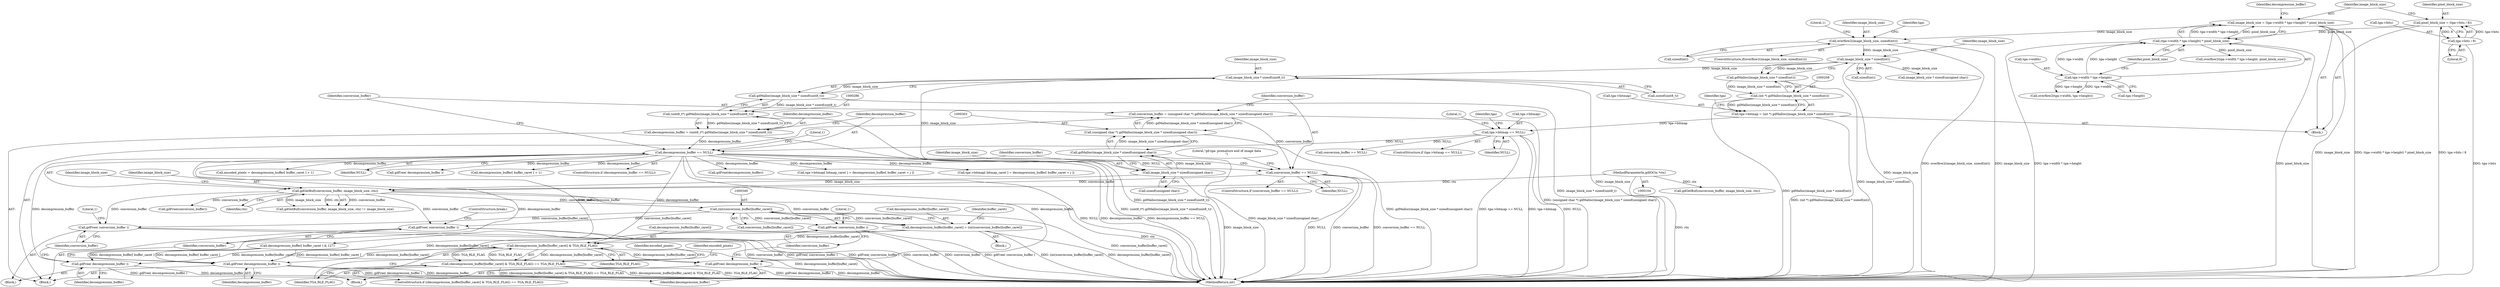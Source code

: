 digraph "0_libgd_3c2b605d72e8b080dace1d98a6e50b46c1d12186@array" {
"1000348" [label="(Call,(int)conversion_buffer[buffer_caret])"];
"1000323" [label="(Call,gdGetBuf(conversion_buffer, image_block_size, ctx))"];
"1000310" [label="(Call,conversion_buffer == NULL)"];
"1000300" [label="(Call,conversion_buffer = (unsigned char *) gdMalloc(image_block_size * sizeof(unsigned char)))"];
"1000302" [label="(Call,(unsigned char *) gdMalloc(image_block_size * sizeof(unsigned char)))"];
"1000304" [label="(Call,gdMalloc(image_block_size * sizeof(unsigned char)))"];
"1000305" [label="(Call,image_block_size * sizeof(unsigned char))"];
"1000288" [label="(Call,image_block_size * sizeof(uint8_t))"];
"1000210" [label="(Call,image_block_size * sizeof(int))"];
"1000180" [label="(Call,overflow2(image_block_size, sizeof(int)))"];
"1000117" [label="(Call,image_block_size = (tga->width * tga->height) * pixel_block_size)"];
"1000119" [label="(Call,(tga->width * tga->height) * pixel_block_size)"];
"1000120" [label="(Call,tga->width * tga->height)"];
"1000109" [label="(Call,pixel_block_size = (tga->bits / 8))"];
"1000111" [label="(Call,tga->bits / 8)"];
"1000293" [label="(Call,decompression_buffer == NULL)"];
"1000283" [label="(Call,decompression_buffer = (uint8_t*) gdMalloc(image_block_size * sizeof(uint8_t)))"];
"1000285" [label="(Call,(uint8_t*) gdMalloc(image_block_size * sizeof(uint8_t)))"];
"1000287" [label="(Call,gdMalloc(image_block_size * sizeof(uint8_t)))"];
"1000215" [label="(Call,tga->bitmap == NULL)"];
"1000203" [label="(Call,tga->bitmap = (int *) gdMalloc(image_block_size * sizeof(int)))"];
"1000207" [label="(Call,(int *) gdMalloc(image_block_size * sizeof(int)))"];
"1000209" [label="(Call,gdMalloc(image_block_size * sizeof(int)))"];
"1000105" [label="(MethodParameterIn,gdIOCtx *ctx)"];
"1000344" [label="(Call,decompression_buffer[buffer_caret] = (int)conversion_buffer[buffer_caret])"];
"1000365" [label="(Call,decompression_buffer[buffer_caret] & TGA_RLE_FLAG)"];
"1000364" [label="(Call,(decompression_buffer[buffer_caret] & TGA_RLE_FLAG) == TGA_RLE_FLAG)"];
"1000398" [label="(Call,gdFree( decompression_buffer ))"];
"1000468" [label="(Call,gdFree( decompression_buffer ))"];
"1000512" [label="(Call,gdFree( decompression_buffer ))"];
"1000400" [label="(Call,gdFree( conversion_buffer ))"];
"1000470" [label="(Call,gdFree( conversion_buffer ))"];
"1000514" [label="(Call,gdFree( conversion_buffer ))"];
"1000212" [label="(Call,sizeof(int))"];
"1000209" [label="(Call,gdMalloc(image_block_size * sizeof(int)))"];
"1000115" [label="(Literal,8)"];
"1000331" [label="(Call,gdFree(decompression_buffer))"];
"1000329" [label="(Call,gdFree(conversion_buffer))"];
"1000326" [label="(Identifier,ctx)"];
"1000225" [label="(Identifier,tga)"];
"1000294" [label="(Identifier,decompression_buffer)"];
"1000310" [label="(Call,conversion_buffer == NULL)"];
"1000284" [label="(Identifier,decompression_buffer)"];
"1000375" [label="(Call,decompression_buffer[ buffer_caret ] & 127)"];
"1000105" [label="(MethodParameterIn,gdIOCtx *ctx)"];
"1000307" [label="(Call,sizeof(unsigned char))"];
"1000180" [label="(Call,overflow2(image_block_size, sizeof(int)))"];
"1000111" [label="(Call,tga->bits / 8)"];
"1000239" [label="(Call,conversion_buffer == NULL)"];
"1000121" [label="(Call,tga->width)"];
"1000366" [label="(Call,decompression_buffer[buffer_caret])"];
"1000210" [label="(Call,image_block_size * sizeof(int))"];
"1000348" [label="(Call,(int)conversion_buffer[buffer_caret])"];
"1000401" [label="(Identifier,conversion_buffer)"];
"1000118" [label="(Identifier,image_block_size)"];
"1000204" [label="(Call,tga->bitmap)"];
"1000302" [label="(Call,(unsigned char *) gdMalloc(image_block_size * sizeof(unsigned char)))"];
"1000120" [label="(Call,tga->width * tga->height)"];
"1000117" [label="(Call,image_block_size = (tga->width * tga->height) * pixel_block_size)"];
"1000513" [label="(Identifier,decompression_buffer)"];
"1000300" [label="(Call,conversion_buffer = (unsigned char *) gdMalloc(image_block_size * sizeof(unsigned char)))"];
"1000187" [label="(Literal,1)"];
"1000445" [label="(Identifier,encoded_pixels)"];
"1000248" [label="(Call,gdGetBuf(conversion_buffer, image_block_size, ctx))"];
"1000287" [label="(Call,gdMalloc(image_block_size * sizeof(uint8_t)))"];
"1000468" [label="(Call,gdFree( decompression_buffer ))"];
"1000309" [label="(ControlStructure,if (conversion_buffer == NULL))"];
"1000110" [label="(Identifier,pixel_block_size)"];
"1000515" [label="(Identifier,conversion_buffer)"];
"1000215" [label="(Call,tga->bitmap == NULL)"];
"1000181" [label="(Identifier,image_block_size)"];
"1000467" [label="(Block,)"];
"1000214" [label="(ControlStructure,if (tga->bitmap == NULL))"];
"1000154" [label="(Call,overflow2(tga->width, tga->height))"];
"1000315" [label="(Literal,\"gd-tga: premature end of image data\n\")"];
"1000306" [label="(Identifier,image_block_size)"];
"1000428" [label="(Call,tga->bitmap[ bitmap_caret ] = decompression_buffer[ buffer_caret + j ])"];
"1000519" [label="(MethodReturn,int)"];
"1000343" [label="(Block,)"];
"1000112" [label="(Call,tga->bits)"];
"1000350" [label="(Call,conversion_buffer[buffer_caret])"];
"1000354" [label="(Identifier,buffer_caret)"];
"1000369" [label="(Identifier,TGA_RLE_FLAG)"];
"1000516" [label="(ControlStructure,break;)"];
"1000119" [label="(Call,(tga->width * tga->height) * pixel_block_size)"];
"1000323" [label="(Call,gdGetBuf(conversion_buffer, image_block_size, ctx))"];
"1000324" [label="(Identifier,conversion_buffer)"];
"1000234" [label="(Call,image_block_size * sizeof(unsigned char))"];
"1000211" [label="(Identifier,image_block_size)"];
"1000345" [label="(Call,decompression_buffer[buffer_caret])"];
"1000288" [label="(Call,image_block_size * sizeof(uint8_t))"];
"1000290" [label="(Call,sizeof(uint8_t))"];
"1000514" [label="(Call,gdFree( conversion_buffer ))"];
"1000344" [label="(Call,decompression_buffer[buffer_caret] = (int)conversion_buffer[buffer_caret])"];
"1000322" [label="(Call,gdGetBuf(conversion_buffer, image_block_size, ctx) != image_block_size)"];
"1000498" [label="(Call,tga->bitmap[ bitmap_caret ] = decompression_buffer[ buffer_caret + j ])"];
"1000312" [label="(Identifier,NULL)"];
"1000444" [label="(Call,encoded_pixels = decompression_buffer[ buffer_caret ] + 1)"];
"1000397" [label="(Block,)"];
"1000203" [label="(Call,tga->bitmap = (int *) gdMalloc(image_block_size * sizeof(int)))"];
"1000192" [label="(Identifier,tga)"];
"1000471" [label="(Identifier,conversion_buffer)"];
"1000124" [label="(Call,tga->height)"];
"1000216" [label="(Call,tga->bitmap)"];
"1000295" [label="(Identifier,NULL)"];
"1000316" [label="(Call,gdFree( decompression_buffer ))"];
"1000217" [label="(Identifier,tga)"];
"1000327" [label="(Identifier,image_block_size)"];
"1000325" [label="(Identifier,image_block_size)"];
"1000512" [label="(Call,gdFree( decompression_buffer ))"];
"1000304" [label="(Call,gdMalloc(image_block_size * sizeof(unsigned char)))"];
"1000373" [label="(Identifier,encoded_pixels)"];
"1000399" [label="(Identifier,decompression_buffer)"];
"1000446" [label="(Call,decompression_buffer[ buffer_caret ] + 1)"];
"1000283" [label="(Call,decompression_buffer = (uint8_t*) gdMalloc(image_block_size * sizeof(uint8_t)))"];
"1000474" [label="(Literal,1)"];
"1000301" [label="(Identifier,conversion_buffer)"];
"1000293" [label="(Call,decompression_buffer == NULL)"];
"1000365" [label="(Call,decompression_buffer[buffer_caret] & TGA_RLE_FLAG)"];
"1000400" [label="(Call,gdFree( conversion_buffer ))"];
"1000311" [label="(Identifier,conversion_buffer)"];
"1000285" [label="(Call,(uint8_t*) gdMalloc(image_block_size * sizeof(uint8_t)))"];
"1000127" [label="(Identifier,pixel_block_size)"];
"1000469" [label="(Identifier,decompression_buffer)"];
"1000370" [label="(Identifier,TGA_RLE_FLAG)"];
"1000299" [label="(Literal,1)"];
"1000182" [label="(Call,sizeof(int))"];
"1000130" [label="(Identifier,decompression_buffer)"];
"1000404" [label="(Literal,1)"];
"1000166" [label="(Call,overflow2(tga->width * tga->height, pixel_block_size))"];
"1000179" [label="(ControlStructure,if(overflow2(image_block_size, sizeof(int))))"];
"1000289" [label="(Identifier,image_block_size)"];
"1000470" [label="(Call,gdFree( conversion_buffer ))"];
"1000107" [label="(Block,)"];
"1000207" [label="(Call,(int *) gdMalloc(image_block_size * sizeof(int)))"];
"1000227" [label="(Block,)"];
"1000219" [label="(Identifier,NULL)"];
"1000292" [label="(ControlStructure,if (decompression_buffer == NULL))"];
"1000364" [label="(Call,(decompression_buffer[buffer_caret] & TGA_RLE_FLAG) == TGA_RLE_FLAG)"];
"1000109" [label="(Call,pixel_block_size = (tga->bits / 8))"];
"1000398" [label="(Call,gdFree( decompression_buffer ))"];
"1000305" [label="(Call,image_block_size * sizeof(unsigned char))"];
"1000363" [label="(ControlStructure,if ((decompression_buffer[buffer_caret] & TGA_RLE_FLAG) == TGA_RLE_FLAG))"];
"1000222" [label="(Literal,1)"];
"1000348" -> "1000344"  [label="AST: "];
"1000348" -> "1000350"  [label="CFG: "];
"1000349" -> "1000348"  [label="AST: "];
"1000350" -> "1000348"  [label="AST: "];
"1000344" -> "1000348"  [label="CFG: "];
"1000348" -> "1000519"  [label="DDG: conversion_buffer[buffer_caret]"];
"1000348" -> "1000344"  [label="DDG: conversion_buffer[buffer_caret]"];
"1000323" -> "1000348"  [label="DDG: conversion_buffer"];
"1000348" -> "1000400"  [label="DDG: conversion_buffer[buffer_caret]"];
"1000348" -> "1000470"  [label="DDG: conversion_buffer[buffer_caret]"];
"1000348" -> "1000514"  [label="DDG: conversion_buffer[buffer_caret]"];
"1000323" -> "1000322"  [label="AST: "];
"1000323" -> "1000326"  [label="CFG: "];
"1000324" -> "1000323"  [label="AST: "];
"1000325" -> "1000323"  [label="AST: "];
"1000326" -> "1000323"  [label="AST: "];
"1000327" -> "1000323"  [label="CFG: "];
"1000323" -> "1000519"  [label="DDG: ctx"];
"1000323" -> "1000322"  [label="DDG: conversion_buffer"];
"1000323" -> "1000322"  [label="DDG: image_block_size"];
"1000323" -> "1000322"  [label="DDG: ctx"];
"1000310" -> "1000323"  [label="DDG: conversion_buffer"];
"1000305" -> "1000323"  [label="DDG: image_block_size"];
"1000105" -> "1000323"  [label="DDG: ctx"];
"1000323" -> "1000329"  [label="DDG: conversion_buffer"];
"1000323" -> "1000400"  [label="DDG: conversion_buffer"];
"1000323" -> "1000470"  [label="DDG: conversion_buffer"];
"1000323" -> "1000514"  [label="DDG: conversion_buffer"];
"1000310" -> "1000309"  [label="AST: "];
"1000310" -> "1000312"  [label="CFG: "];
"1000311" -> "1000310"  [label="AST: "];
"1000312" -> "1000310"  [label="AST: "];
"1000315" -> "1000310"  [label="CFG: "];
"1000324" -> "1000310"  [label="CFG: "];
"1000310" -> "1000519"  [label="DDG: conversion_buffer == NULL"];
"1000310" -> "1000519"  [label="DDG: NULL"];
"1000310" -> "1000519"  [label="DDG: conversion_buffer"];
"1000300" -> "1000310"  [label="DDG: conversion_buffer"];
"1000293" -> "1000310"  [label="DDG: NULL"];
"1000300" -> "1000227"  [label="AST: "];
"1000300" -> "1000302"  [label="CFG: "];
"1000301" -> "1000300"  [label="AST: "];
"1000302" -> "1000300"  [label="AST: "];
"1000311" -> "1000300"  [label="CFG: "];
"1000300" -> "1000519"  [label="DDG: (unsigned char *) gdMalloc(image_block_size * sizeof(unsigned char))"];
"1000302" -> "1000300"  [label="DDG: gdMalloc(image_block_size * sizeof(unsigned char))"];
"1000302" -> "1000304"  [label="CFG: "];
"1000303" -> "1000302"  [label="AST: "];
"1000304" -> "1000302"  [label="AST: "];
"1000302" -> "1000519"  [label="DDG: gdMalloc(image_block_size * sizeof(unsigned char))"];
"1000304" -> "1000302"  [label="DDG: image_block_size * sizeof(unsigned char)"];
"1000304" -> "1000305"  [label="CFG: "];
"1000305" -> "1000304"  [label="AST: "];
"1000304" -> "1000519"  [label="DDG: image_block_size * sizeof(unsigned char)"];
"1000305" -> "1000304"  [label="DDG: image_block_size"];
"1000305" -> "1000307"  [label="CFG: "];
"1000306" -> "1000305"  [label="AST: "];
"1000307" -> "1000305"  [label="AST: "];
"1000305" -> "1000519"  [label="DDG: image_block_size"];
"1000288" -> "1000305"  [label="DDG: image_block_size"];
"1000288" -> "1000287"  [label="AST: "];
"1000288" -> "1000290"  [label="CFG: "];
"1000289" -> "1000288"  [label="AST: "];
"1000290" -> "1000288"  [label="AST: "];
"1000287" -> "1000288"  [label="CFG: "];
"1000288" -> "1000519"  [label="DDG: image_block_size"];
"1000288" -> "1000287"  [label="DDG: image_block_size"];
"1000210" -> "1000288"  [label="DDG: image_block_size"];
"1000210" -> "1000209"  [label="AST: "];
"1000210" -> "1000212"  [label="CFG: "];
"1000211" -> "1000210"  [label="AST: "];
"1000212" -> "1000210"  [label="AST: "];
"1000209" -> "1000210"  [label="CFG: "];
"1000210" -> "1000519"  [label="DDG: image_block_size"];
"1000210" -> "1000209"  [label="DDG: image_block_size"];
"1000180" -> "1000210"  [label="DDG: image_block_size"];
"1000210" -> "1000234"  [label="DDG: image_block_size"];
"1000180" -> "1000179"  [label="AST: "];
"1000180" -> "1000182"  [label="CFG: "];
"1000181" -> "1000180"  [label="AST: "];
"1000182" -> "1000180"  [label="AST: "];
"1000187" -> "1000180"  [label="CFG: "];
"1000192" -> "1000180"  [label="CFG: "];
"1000180" -> "1000519"  [label="DDG: image_block_size"];
"1000180" -> "1000519"  [label="DDG: overflow2(image_block_size, sizeof(int))"];
"1000117" -> "1000180"  [label="DDG: image_block_size"];
"1000117" -> "1000107"  [label="AST: "];
"1000117" -> "1000119"  [label="CFG: "];
"1000118" -> "1000117"  [label="AST: "];
"1000119" -> "1000117"  [label="AST: "];
"1000130" -> "1000117"  [label="CFG: "];
"1000117" -> "1000519"  [label="DDG: image_block_size"];
"1000117" -> "1000519"  [label="DDG: (tga->width * tga->height) * pixel_block_size"];
"1000119" -> "1000117"  [label="DDG: tga->width * tga->height"];
"1000119" -> "1000117"  [label="DDG: pixel_block_size"];
"1000119" -> "1000127"  [label="CFG: "];
"1000120" -> "1000119"  [label="AST: "];
"1000127" -> "1000119"  [label="AST: "];
"1000119" -> "1000519"  [label="DDG: pixel_block_size"];
"1000119" -> "1000519"  [label="DDG: tga->width * tga->height"];
"1000120" -> "1000119"  [label="DDG: tga->width"];
"1000120" -> "1000119"  [label="DDG: tga->height"];
"1000109" -> "1000119"  [label="DDG: pixel_block_size"];
"1000119" -> "1000166"  [label="DDG: pixel_block_size"];
"1000120" -> "1000124"  [label="CFG: "];
"1000121" -> "1000120"  [label="AST: "];
"1000124" -> "1000120"  [label="AST: "];
"1000127" -> "1000120"  [label="CFG: "];
"1000120" -> "1000154"  [label="DDG: tga->width"];
"1000120" -> "1000154"  [label="DDG: tga->height"];
"1000109" -> "1000107"  [label="AST: "];
"1000109" -> "1000111"  [label="CFG: "];
"1000110" -> "1000109"  [label="AST: "];
"1000111" -> "1000109"  [label="AST: "];
"1000118" -> "1000109"  [label="CFG: "];
"1000109" -> "1000519"  [label="DDG: tga->bits / 8"];
"1000111" -> "1000109"  [label="DDG: tga->bits"];
"1000111" -> "1000109"  [label="DDG: 8"];
"1000111" -> "1000115"  [label="CFG: "];
"1000112" -> "1000111"  [label="AST: "];
"1000115" -> "1000111"  [label="AST: "];
"1000111" -> "1000519"  [label="DDG: tga->bits"];
"1000293" -> "1000292"  [label="AST: "];
"1000293" -> "1000295"  [label="CFG: "];
"1000294" -> "1000293"  [label="AST: "];
"1000295" -> "1000293"  [label="AST: "];
"1000299" -> "1000293"  [label="CFG: "];
"1000301" -> "1000293"  [label="CFG: "];
"1000293" -> "1000519"  [label="DDG: decompression_buffer"];
"1000293" -> "1000519"  [label="DDG: decompression_buffer == NULL"];
"1000293" -> "1000519"  [label="DDG: NULL"];
"1000283" -> "1000293"  [label="DDG: decompression_buffer"];
"1000215" -> "1000293"  [label="DDG: NULL"];
"1000293" -> "1000316"  [label="DDG: decompression_buffer"];
"1000293" -> "1000331"  [label="DDG: decompression_buffer"];
"1000293" -> "1000365"  [label="DDG: decompression_buffer"];
"1000293" -> "1000375"  [label="DDG: decompression_buffer"];
"1000293" -> "1000398"  [label="DDG: decompression_buffer"];
"1000293" -> "1000428"  [label="DDG: decompression_buffer"];
"1000293" -> "1000444"  [label="DDG: decompression_buffer"];
"1000293" -> "1000446"  [label="DDG: decompression_buffer"];
"1000293" -> "1000468"  [label="DDG: decompression_buffer"];
"1000293" -> "1000498"  [label="DDG: decompression_buffer"];
"1000293" -> "1000512"  [label="DDG: decompression_buffer"];
"1000283" -> "1000227"  [label="AST: "];
"1000283" -> "1000285"  [label="CFG: "];
"1000284" -> "1000283"  [label="AST: "];
"1000285" -> "1000283"  [label="AST: "];
"1000294" -> "1000283"  [label="CFG: "];
"1000283" -> "1000519"  [label="DDG: (uint8_t*) gdMalloc(image_block_size * sizeof(uint8_t))"];
"1000285" -> "1000283"  [label="DDG: gdMalloc(image_block_size * sizeof(uint8_t))"];
"1000285" -> "1000287"  [label="CFG: "];
"1000286" -> "1000285"  [label="AST: "];
"1000287" -> "1000285"  [label="AST: "];
"1000285" -> "1000519"  [label="DDG: gdMalloc(image_block_size * sizeof(uint8_t))"];
"1000287" -> "1000285"  [label="DDG: image_block_size * sizeof(uint8_t)"];
"1000287" -> "1000519"  [label="DDG: image_block_size * sizeof(uint8_t)"];
"1000215" -> "1000214"  [label="AST: "];
"1000215" -> "1000219"  [label="CFG: "];
"1000216" -> "1000215"  [label="AST: "];
"1000219" -> "1000215"  [label="AST: "];
"1000222" -> "1000215"  [label="CFG: "];
"1000225" -> "1000215"  [label="CFG: "];
"1000215" -> "1000519"  [label="DDG: tga->bitmap"];
"1000215" -> "1000519"  [label="DDG: NULL"];
"1000215" -> "1000519"  [label="DDG: tga->bitmap == NULL"];
"1000203" -> "1000215"  [label="DDG: tga->bitmap"];
"1000215" -> "1000239"  [label="DDG: NULL"];
"1000203" -> "1000107"  [label="AST: "];
"1000203" -> "1000207"  [label="CFG: "];
"1000204" -> "1000203"  [label="AST: "];
"1000207" -> "1000203"  [label="AST: "];
"1000217" -> "1000203"  [label="CFG: "];
"1000203" -> "1000519"  [label="DDG: (int *) gdMalloc(image_block_size * sizeof(int))"];
"1000207" -> "1000203"  [label="DDG: gdMalloc(image_block_size * sizeof(int))"];
"1000207" -> "1000209"  [label="CFG: "];
"1000208" -> "1000207"  [label="AST: "];
"1000209" -> "1000207"  [label="AST: "];
"1000207" -> "1000519"  [label="DDG: gdMalloc(image_block_size * sizeof(int))"];
"1000209" -> "1000207"  [label="DDG: image_block_size * sizeof(int)"];
"1000209" -> "1000519"  [label="DDG: image_block_size * sizeof(int)"];
"1000105" -> "1000104"  [label="AST: "];
"1000105" -> "1000519"  [label="DDG: ctx"];
"1000105" -> "1000248"  [label="DDG: ctx"];
"1000344" -> "1000343"  [label="AST: "];
"1000345" -> "1000344"  [label="AST: "];
"1000354" -> "1000344"  [label="CFG: "];
"1000344" -> "1000519"  [label="DDG: (int)conversion_buffer[buffer_caret]"];
"1000344" -> "1000519"  [label="DDG: decompression_buffer[buffer_caret]"];
"1000344" -> "1000365"  [label="DDG: decompression_buffer[buffer_caret]"];
"1000344" -> "1000512"  [label="DDG: decompression_buffer[buffer_caret]"];
"1000365" -> "1000364"  [label="AST: "];
"1000365" -> "1000369"  [label="CFG: "];
"1000366" -> "1000365"  [label="AST: "];
"1000369" -> "1000365"  [label="AST: "];
"1000370" -> "1000365"  [label="CFG: "];
"1000365" -> "1000519"  [label="DDG: decompression_buffer[buffer_caret]"];
"1000365" -> "1000364"  [label="DDG: decompression_buffer[buffer_caret]"];
"1000365" -> "1000364"  [label="DDG: TGA_RLE_FLAG"];
"1000364" -> "1000365"  [label="DDG: TGA_RLE_FLAG"];
"1000365" -> "1000398"  [label="DDG: decompression_buffer[buffer_caret]"];
"1000365" -> "1000468"  [label="DDG: decompression_buffer[buffer_caret]"];
"1000365" -> "1000512"  [label="DDG: decompression_buffer[buffer_caret]"];
"1000364" -> "1000363"  [label="AST: "];
"1000364" -> "1000370"  [label="CFG: "];
"1000370" -> "1000364"  [label="AST: "];
"1000373" -> "1000364"  [label="CFG: "];
"1000445" -> "1000364"  [label="CFG: "];
"1000364" -> "1000519"  [label="DDG: decompression_buffer[buffer_caret] & TGA_RLE_FLAG"];
"1000364" -> "1000519"  [label="DDG: TGA_RLE_FLAG"];
"1000364" -> "1000519"  [label="DDG: (decompression_buffer[buffer_caret] & TGA_RLE_FLAG) == TGA_RLE_FLAG"];
"1000398" -> "1000397"  [label="AST: "];
"1000398" -> "1000399"  [label="CFG: "];
"1000399" -> "1000398"  [label="AST: "];
"1000401" -> "1000398"  [label="CFG: "];
"1000398" -> "1000519"  [label="DDG: gdFree( decompression_buffer )"];
"1000398" -> "1000519"  [label="DDG: decompression_buffer"];
"1000375" -> "1000398"  [label="DDG: decompression_buffer[ buffer_caret ]"];
"1000468" -> "1000467"  [label="AST: "];
"1000468" -> "1000469"  [label="CFG: "];
"1000469" -> "1000468"  [label="AST: "];
"1000471" -> "1000468"  [label="CFG: "];
"1000468" -> "1000519"  [label="DDG: gdFree( decompression_buffer )"];
"1000468" -> "1000519"  [label="DDG: decompression_buffer"];
"1000375" -> "1000468"  [label="DDG: decompression_buffer[ buffer_caret ]"];
"1000512" -> "1000227"  [label="AST: "];
"1000512" -> "1000513"  [label="CFG: "];
"1000513" -> "1000512"  [label="AST: "];
"1000515" -> "1000512"  [label="CFG: "];
"1000512" -> "1000519"  [label="DDG: decompression_buffer"];
"1000512" -> "1000519"  [label="DDG: gdFree( decompression_buffer )"];
"1000375" -> "1000512"  [label="DDG: decompression_buffer[ buffer_caret ]"];
"1000400" -> "1000397"  [label="AST: "];
"1000400" -> "1000401"  [label="CFG: "];
"1000401" -> "1000400"  [label="AST: "];
"1000404" -> "1000400"  [label="CFG: "];
"1000400" -> "1000519"  [label="DDG: conversion_buffer"];
"1000400" -> "1000519"  [label="DDG: gdFree( conversion_buffer )"];
"1000470" -> "1000467"  [label="AST: "];
"1000470" -> "1000471"  [label="CFG: "];
"1000471" -> "1000470"  [label="AST: "];
"1000474" -> "1000470"  [label="CFG: "];
"1000470" -> "1000519"  [label="DDG: conversion_buffer"];
"1000470" -> "1000519"  [label="DDG: gdFree( conversion_buffer )"];
"1000514" -> "1000227"  [label="AST: "];
"1000514" -> "1000515"  [label="CFG: "];
"1000515" -> "1000514"  [label="AST: "];
"1000516" -> "1000514"  [label="CFG: "];
"1000514" -> "1000519"  [label="DDG: gdFree( conversion_buffer )"];
"1000514" -> "1000519"  [label="DDG: conversion_buffer"];
}
